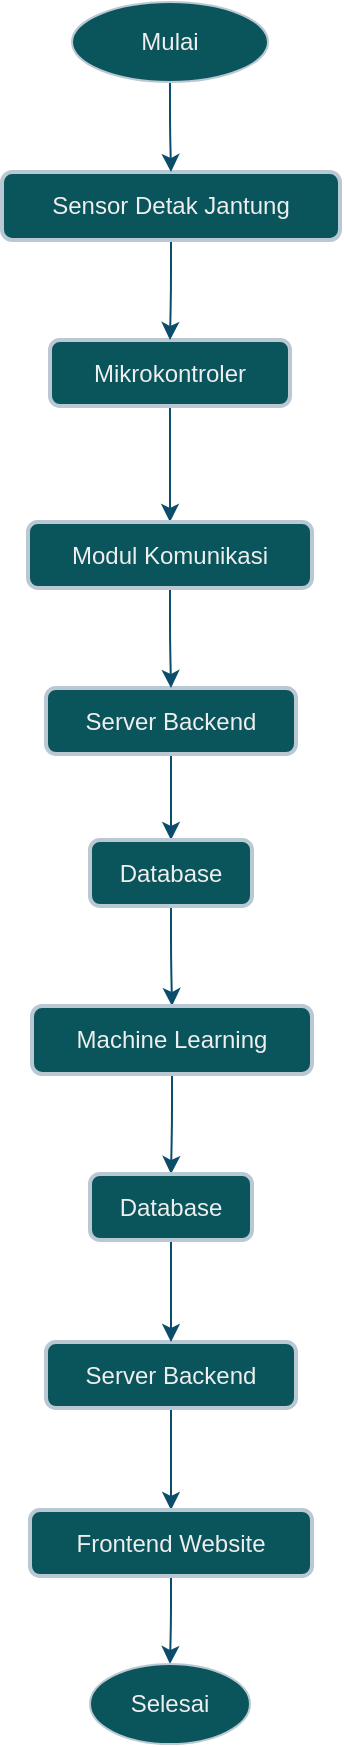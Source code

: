 <mxfile version="24.5.5" type="github">
  <diagram id="C5RBs43oDa-KdzZeNtuy" name="Page-1">
    <mxGraphModel dx="1732" dy="1008" grid="1" gridSize="10" guides="1" tooltips="1" connect="1" arrows="1" fold="1" page="1" pageScale="1" pageWidth="827" pageHeight="1169" math="0" shadow="0">
      <root>
        <mxCell id="WIyWlLk6GJQsqaUBKTNV-0" />
        <mxCell id="WIyWlLk6GJQsqaUBKTNV-1" parent="WIyWlLk6GJQsqaUBKTNV-0" />
        <mxCell id="KGeOtb--NR7IPhipVcRM-52" value="" style="edgeStyle=orthogonalEdgeStyle;rounded=1;orthogonalLoop=1;jettySize=auto;html=1;strokeColor=#0B4D6A;labelBackgroundColor=none;fontColor=default;" edge="1" parent="WIyWlLk6GJQsqaUBKTNV-1" source="KGeOtb--NR7IPhipVcRM-17" target="KGeOtb--NR7IPhipVcRM-18">
          <mxGeometry relative="1" as="geometry" />
        </mxCell>
        <mxCell id="KGeOtb--NR7IPhipVcRM-17" value="Server Backend" style="whiteSpace=wrap;strokeWidth=2;labelBackgroundColor=none;fillColor=#09555B;strokeColor=#BAC8D3;fontColor=#EEEEEE;rounded=1;" vertex="1" parent="WIyWlLk6GJQsqaUBKTNV-1">
          <mxGeometry x="337" y="750" width="125" height="33" as="geometry" />
        </mxCell>
        <mxCell id="KGeOtb--NR7IPhipVcRM-62" value="" style="edgeStyle=orthogonalEdgeStyle;rounded=1;orthogonalLoop=1;jettySize=auto;html=1;strokeColor=#0B4D6A;" edge="1" parent="WIyWlLk6GJQsqaUBKTNV-1" source="KGeOtb--NR7IPhipVcRM-18" target="KGeOtb--NR7IPhipVcRM-60">
          <mxGeometry relative="1" as="geometry" />
        </mxCell>
        <mxCell id="KGeOtb--NR7IPhipVcRM-18" value="Frontend Website" style="whiteSpace=wrap;strokeWidth=2;labelBackgroundColor=none;fillColor=#09555B;strokeColor=#BAC8D3;fontColor=#EEEEEE;rounded=1;" vertex="1" parent="WIyWlLk6GJQsqaUBKTNV-1">
          <mxGeometry x="329" y="834" width="141" height="33" as="geometry" />
        </mxCell>
        <mxCell id="KGeOtb--NR7IPhipVcRM-48" value="" style="edgeStyle=orthogonalEdgeStyle;rounded=1;orthogonalLoop=1;jettySize=auto;html=1;strokeColor=#0B4D6A;labelBackgroundColor=none;fontColor=default;" edge="1" parent="WIyWlLk6GJQsqaUBKTNV-1" source="KGeOtb--NR7IPhipVcRM-20" target="KGeOtb--NR7IPhipVcRM-21">
          <mxGeometry relative="1" as="geometry" />
        </mxCell>
        <mxCell id="KGeOtb--NR7IPhipVcRM-20" value="Server Backend" style="whiteSpace=wrap;strokeWidth=2;labelBackgroundColor=none;fillColor=#09555B;strokeColor=#BAC8D3;fontColor=#EEEEEE;rounded=1;" vertex="1" parent="WIyWlLk6GJQsqaUBKTNV-1">
          <mxGeometry x="337" y="423" width="125" height="33" as="geometry" />
        </mxCell>
        <mxCell id="KGeOtb--NR7IPhipVcRM-49" value="" style="edgeStyle=orthogonalEdgeStyle;rounded=1;orthogonalLoop=1;jettySize=auto;html=1;strokeColor=#0B4D6A;labelBackgroundColor=none;fontColor=default;" edge="1" parent="WIyWlLk6GJQsqaUBKTNV-1" source="KGeOtb--NR7IPhipVcRM-21" target="KGeOtb--NR7IPhipVcRM-22">
          <mxGeometry relative="1" as="geometry" />
        </mxCell>
        <mxCell id="KGeOtb--NR7IPhipVcRM-21" value="Database" style="whiteSpace=wrap;strokeWidth=2;labelBackgroundColor=none;fillColor=#09555B;strokeColor=#BAC8D3;fontColor=#EEEEEE;rounded=1;" vertex="1" parent="WIyWlLk6GJQsqaUBKTNV-1">
          <mxGeometry x="359" y="499" width="81" height="33" as="geometry" />
        </mxCell>
        <mxCell id="KGeOtb--NR7IPhipVcRM-50" value="" style="edgeStyle=orthogonalEdgeStyle;rounded=1;orthogonalLoop=1;jettySize=auto;html=1;strokeColor=#0B4D6A;labelBackgroundColor=none;fontColor=default;" edge="1" parent="WIyWlLk6GJQsqaUBKTNV-1" source="KGeOtb--NR7IPhipVcRM-22" target="KGeOtb--NR7IPhipVcRM-23">
          <mxGeometry relative="1" as="geometry" />
        </mxCell>
        <mxCell id="KGeOtb--NR7IPhipVcRM-22" value="Machine Learning" style="whiteSpace=wrap;strokeWidth=2;labelBackgroundColor=none;fillColor=#09555B;strokeColor=#BAC8D3;fontColor=#EEEEEE;rounded=1;" vertex="1" parent="WIyWlLk6GJQsqaUBKTNV-1">
          <mxGeometry x="330" y="582" width="140" height="34" as="geometry" />
        </mxCell>
        <mxCell id="KGeOtb--NR7IPhipVcRM-63" value="" style="edgeStyle=orthogonalEdgeStyle;rounded=1;orthogonalLoop=1;jettySize=auto;html=1;strokeColor=#0B4D6A;" edge="1" parent="WIyWlLk6GJQsqaUBKTNV-1" source="KGeOtb--NR7IPhipVcRM-23" target="KGeOtb--NR7IPhipVcRM-17">
          <mxGeometry relative="1" as="geometry" />
        </mxCell>
        <mxCell id="KGeOtb--NR7IPhipVcRM-23" value="Database" style="whiteSpace=wrap;strokeWidth=2;labelBackgroundColor=none;fillColor=#09555B;strokeColor=#BAC8D3;fontColor=#EEEEEE;rounded=1;" vertex="1" parent="WIyWlLk6GJQsqaUBKTNV-1">
          <mxGeometry x="359" y="666" width="81" height="33" as="geometry" />
        </mxCell>
        <mxCell id="KGeOtb--NR7IPhipVcRM-65" value="" style="edgeStyle=orthogonalEdgeStyle;rounded=1;orthogonalLoop=1;jettySize=auto;html=1;strokeColor=#0B4D6A;" edge="1" parent="WIyWlLk6GJQsqaUBKTNV-1" source="KGeOtb--NR7IPhipVcRM-25" target="KGeOtb--NR7IPhipVcRM-27">
          <mxGeometry relative="1" as="geometry" />
        </mxCell>
        <mxCell id="KGeOtb--NR7IPhipVcRM-25" value="Mikrokontroler" style="whiteSpace=wrap;strokeWidth=2;labelBackgroundColor=none;fillColor=#09555B;strokeColor=#BAC8D3;fontColor=#EEEEEE;rounded=1;" vertex="1" parent="WIyWlLk6GJQsqaUBKTNV-1">
          <mxGeometry x="339" y="249" width="120" height="33" as="geometry" />
        </mxCell>
        <mxCell id="KGeOtb--NR7IPhipVcRM-44" value="" style="edgeStyle=orthogonalEdgeStyle;rounded=1;orthogonalLoop=1;jettySize=auto;html=1;strokeColor=#0B4D6A;labelBackgroundColor=none;fontColor=default;" edge="1" parent="WIyWlLk6GJQsqaUBKTNV-1" source="KGeOtb--NR7IPhipVcRM-26" target="KGeOtb--NR7IPhipVcRM-25">
          <mxGeometry relative="1" as="geometry" />
        </mxCell>
        <mxCell id="KGeOtb--NR7IPhipVcRM-26" value="Sensor Detak Jantung" style="whiteSpace=wrap;strokeWidth=2;labelBackgroundColor=none;fillColor=#09555B;strokeColor=#BAC8D3;fontColor=#EEEEEE;rounded=1;" vertex="1" parent="WIyWlLk6GJQsqaUBKTNV-1">
          <mxGeometry x="315" y="165" width="169" height="34" as="geometry" />
        </mxCell>
        <mxCell id="KGeOtb--NR7IPhipVcRM-47" value="" style="edgeStyle=orthogonalEdgeStyle;rounded=1;orthogonalLoop=1;jettySize=auto;html=1;strokeColor=#0B4D6A;labelBackgroundColor=none;fontColor=default;" edge="1" parent="WIyWlLk6GJQsqaUBKTNV-1" source="KGeOtb--NR7IPhipVcRM-27" target="KGeOtb--NR7IPhipVcRM-20">
          <mxGeometry relative="1" as="geometry" />
        </mxCell>
        <mxCell id="KGeOtb--NR7IPhipVcRM-27" value="Modul Komunikasi" style="whiteSpace=wrap;strokeWidth=2;labelBackgroundColor=none;fillColor=#09555B;strokeColor=#BAC8D3;fontColor=#EEEEEE;rounded=1;" vertex="1" parent="WIyWlLk6GJQsqaUBKTNV-1">
          <mxGeometry x="328" y="340" width="142" height="33" as="geometry" />
        </mxCell>
        <mxCell id="KGeOtb--NR7IPhipVcRM-59" value="" style="edgeStyle=orthogonalEdgeStyle;rounded=1;orthogonalLoop=1;jettySize=auto;html=1;strokeColor=#0B4D6A;labelBackgroundColor=none;fontColor=default;" edge="1" parent="WIyWlLk6GJQsqaUBKTNV-1" source="KGeOtb--NR7IPhipVcRM-58" target="KGeOtb--NR7IPhipVcRM-26">
          <mxGeometry relative="1" as="geometry" />
        </mxCell>
        <mxCell id="KGeOtb--NR7IPhipVcRM-58" value="Mulai" style="ellipse;whiteSpace=wrap;html=1;strokeColor=#BAC8D3;fontColor=#EEEEEE;fillColor=#09555B;labelBackgroundColor=none;rounded=1;" vertex="1" parent="WIyWlLk6GJQsqaUBKTNV-1">
          <mxGeometry x="350" y="80" width="98" height="40" as="geometry" />
        </mxCell>
        <mxCell id="KGeOtb--NR7IPhipVcRM-60" value="Selesai" style="ellipse;whiteSpace=wrap;html=1;strokeColor=#BAC8D3;fontColor=#EEEEEE;fillColor=#09555B;labelBackgroundColor=none;rounded=1;" vertex="1" parent="WIyWlLk6GJQsqaUBKTNV-1">
          <mxGeometry x="359" y="911" width="80" height="40" as="geometry" />
        </mxCell>
      </root>
    </mxGraphModel>
  </diagram>
</mxfile>
